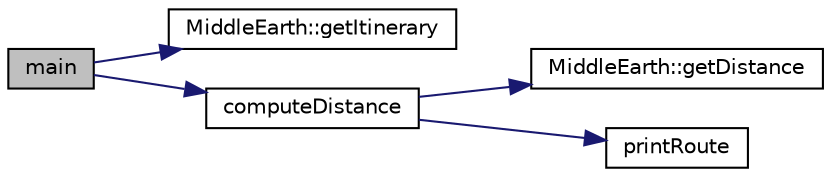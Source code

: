digraph "main"
{
  edge [fontname="Helvetica",fontsize="10",labelfontname="Helvetica",labelfontsize="10"];
  node [fontname="Helvetica",fontsize="10",shape=record];
  rankdir="LR";
  Node5 [label="main",height=0.2,width=0.4,color="black", fillcolor="grey75", style="filled", fontcolor="black"];
  Node5 -> Node6 [color="midnightblue",fontsize="10",style="solid",fontname="Helvetica"];
  Node6 [label="MiddleEarth::getItinerary",height=0.2,width=0.4,color="black", fillcolor="white", style="filled",URL="$class_middle_earth.html#ad730d037c3946ec1129657fc5e0cb353",tooltip="Returns the list of cities to travel to The first city is the original start point as well as the end..."];
  Node5 -> Node7 [color="midnightblue",fontsize="10",style="solid",fontname="Helvetica"];
  Node7 [label="computeDistance",height=0.2,width=0.4,color="black", fillcolor="white", style="filled",URL="$travelling_8cpp.html#a3ebf9a45c8096113087be5ff2486f603"];
  Node7 -> Node8 [color="midnightblue",fontsize="10",style="solid",fontname="Helvetica"];
  Node8 [label="MiddleEarth::getDistance",height=0.2,width=0.4,color="black", fillcolor="white", style="filled",URL="$class_middle_earth.html#af558c23fd240638847105737faf755a3",tooltip="Returns the distance between the two passed cities. If we assume that the hash table (i..."];
  Node7 -> Node9 [color="midnightblue",fontsize="10",style="solid",fontname="Helvetica"];
  Node9 [label="printRoute",height=0.2,width=0.4,color="black", fillcolor="white", style="filled",URL="$travelling_8cpp.html#a34a28c8e1ca7c9fe4af677145a1c112f"];
}
